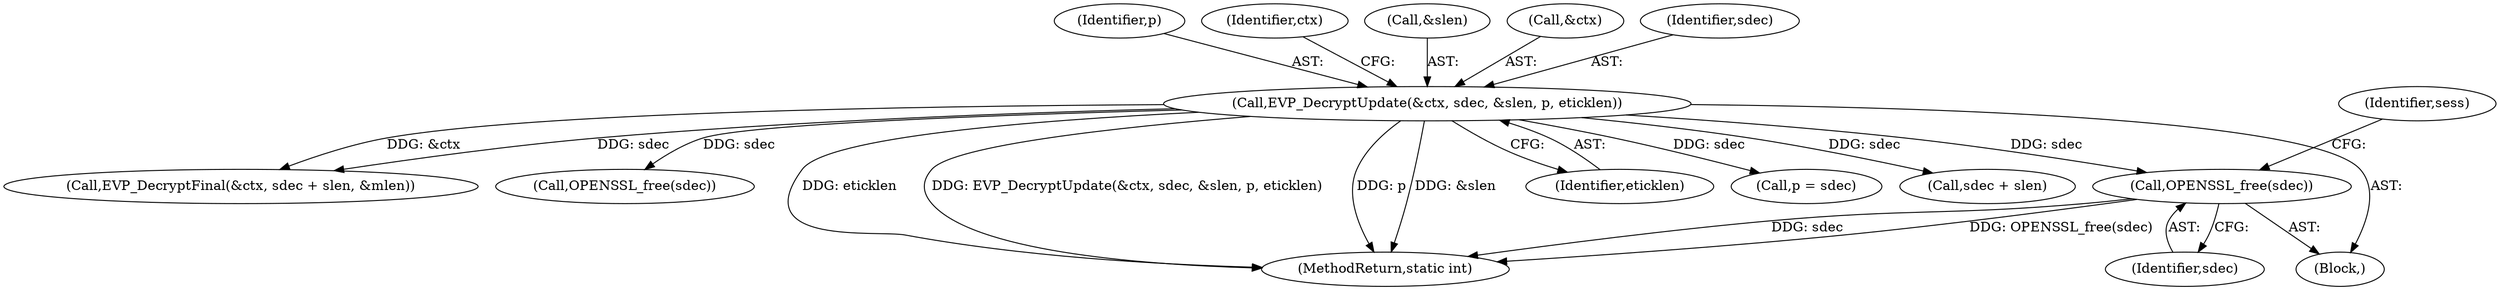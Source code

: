 digraph "0_openssl_7fd4ce6a997be5f5c9e744ac527725c2850de203@API" {
"1000327" [label="(Call,OPENSSL_free(sdec))"];
"1000284" [label="(Call,EVP_DecryptUpdate(&ctx, sdec, &slen, p, eticklen))"];
"1000290" [label="(Identifier,p)"];
"1000294" [label="(Call,EVP_DecryptFinal(&ctx, sdec + slen, &mlen))"];
"1000307" [label="(Call,OPENSSL_free(sdec))"];
"1000330" [label="(Identifier,sess)"];
"1000359" [label="(MethodReturn,static int)"];
"1000284" [label="(Call,EVP_DecryptUpdate(&ctx, sdec, &slen, p, eticklen))"];
"1000291" [label="(Identifier,eticklen)"];
"1000296" [label="(Identifier,ctx)"];
"1000327" [label="(Call,OPENSSL_free(sdec))"];
"1000328" [label="(Identifier,sdec)"];
"1000317" [label="(Call,p = sdec)"];
"1000288" [label="(Call,&slen)"];
"1000297" [label="(Call,sdec + slen)"];
"1000285" [label="(Call,&ctx)"];
"1000116" [label="(Block,)"];
"1000287" [label="(Identifier,sdec)"];
"1000327" -> "1000116"  [label="AST: "];
"1000327" -> "1000328"  [label="CFG: "];
"1000328" -> "1000327"  [label="AST: "];
"1000330" -> "1000327"  [label="CFG: "];
"1000327" -> "1000359"  [label="DDG: sdec"];
"1000327" -> "1000359"  [label="DDG: OPENSSL_free(sdec)"];
"1000284" -> "1000327"  [label="DDG: sdec"];
"1000284" -> "1000116"  [label="AST: "];
"1000284" -> "1000291"  [label="CFG: "];
"1000285" -> "1000284"  [label="AST: "];
"1000287" -> "1000284"  [label="AST: "];
"1000288" -> "1000284"  [label="AST: "];
"1000290" -> "1000284"  [label="AST: "];
"1000291" -> "1000284"  [label="AST: "];
"1000296" -> "1000284"  [label="CFG: "];
"1000284" -> "1000359"  [label="DDG: eticklen"];
"1000284" -> "1000359"  [label="DDG: EVP_DecryptUpdate(&ctx, sdec, &slen, p, eticklen)"];
"1000284" -> "1000359"  [label="DDG: p"];
"1000284" -> "1000359"  [label="DDG: &slen"];
"1000284" -> "1000294"  [label="DDG: &ctx"];
"1000284" -> "1000294"  [label="DDG: sdec"];
"1000284" -> "1000297"  [label="DDG: sdec"];
"1000284" -> "1000307"  [label="DDG: sdec"];
"1000284" -> "1000317"  [label="DDG: sdec"];
}
